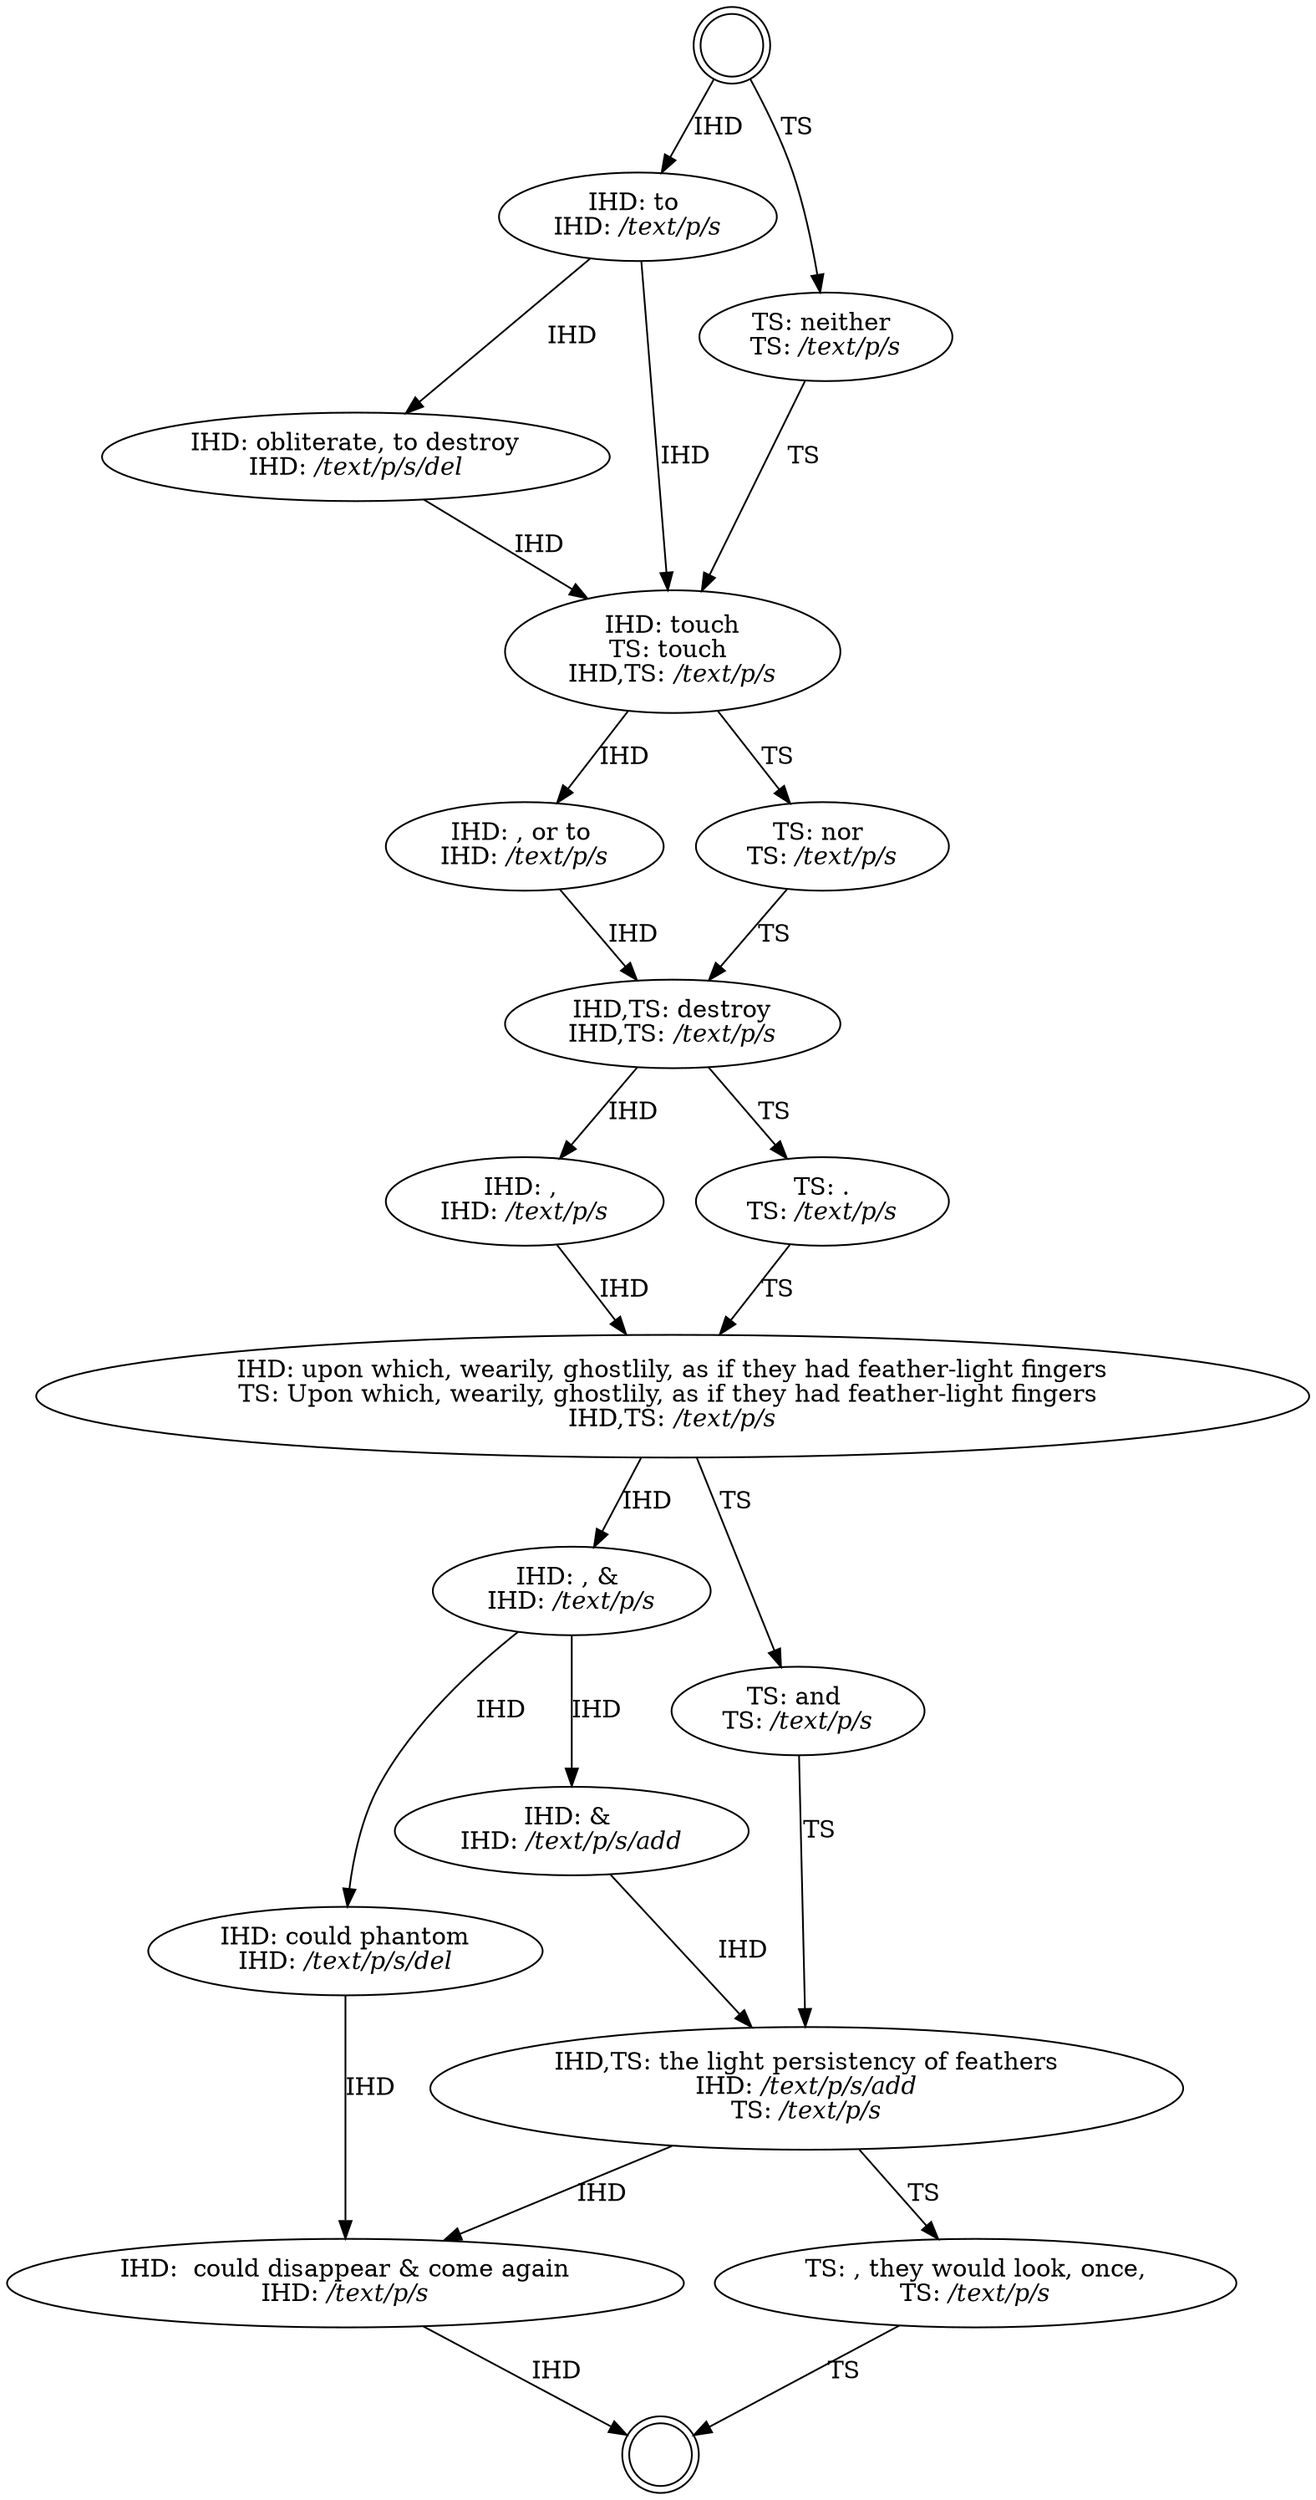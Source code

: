 digraph CollationGraph{
  labelloc=b

  t000 [label="";shape=doublecircle,rank=middle]
  t001 [label="";shape=doublecircle,rank=middle]

  t002 [label=<IHD: to&nbsp;<br/>IHD: <i>/text/p/s</i>>]
  t003 [label=<IHD,TS: destroy<br/>IHD,TS: <i>/text/p/s</i>>]
  t004 [label=<IHD: ,&nbsp;<br/>IHD: <i>/text/p/s</i>>]
  t005 [label=<IHD: upon&nbsp;which,&nbsp;wearily,&nbsp;ghostlily,&nbsp;as&nbsp;if&nbsp;they&nbsp;had&nbsp;feather-light&nbsp;fingers<br/>TS: Upon&nbsp;which,&nbsp;wearily,&nbsp;ghostlily,&nbsp;as&nbsp;if&nbsp;they&nbsp;had&nbsp;feather-light&nbsp;fingers&nbsp;<br/>IHD,TS: <i>/text/p/s</i>>]
  t006 [label=<IHD: obliterate,&nbsp;to&nbsp;destroy<br/>IHD: <i>/text/p/s/del</i>>]
  t007 [label=<IHD: ,&nbsp;&amp;&nbsp;<br/>IHD: <i>/text/p/s</i>>]
  t008 [label=<IHD: could&nbsp;phantom<br/>IHD: <i>/text/p/s/del</i>>]
  t009 [label=<IHD: &amp;&nbsp;<br/>IHD: <i>/text/p/s/add</i>>]
  t010 [label=<IHD,TS: the&nbsp;light&nbsp;persistency&nbsp;of&nbsp;feathers<br/>IHD: <i>/text/p/s/add</i><br/>TS: <i>/text/p/s</i><br/>>]
  t011 [label=<IHD: &nbsp;could&nbsp;disappear&nbsp;&amp;&nbsp;come&nbsp;again<br/>IHD: <i>/text/p/s</i>>]
  t013 [label=<IHD: touch<br/>TS: touch&nbsp;<br/>IHD,TS: <i>/text/p/s</i>>]
  t014 [label=<IHD: ,&nbsp;or&nbsp;to&nbsp;<br/>IHD: <i>/text/p/s</i>>]
  t015 [label=<TS: neither&nbsp;<br/>TS: <i>/text/p/s</i>>]
  t016 [label=<TS: and&nbsp;<br/>TS: <i>/text/p/s</i>>]
  t017 [label=<TS: ,&nbsp;they&nbsp;would&nbsp;look,&nbsp;once,<br/>TS: <i>/text/p/s</i>>]
  t018 [label=<TS: nor&nbsp;<br/>TS: <i>/text/p/s</i>>]
  t019 [label=<TS: .<br/>TS: <i>/text/p/s</i>>]

  t000->t002[label="IHD"]
  t000->t015[label="TS"]
  t002->t006[label="IHD"]
  t002->t013[label="IHD"]
  t003->t004[label="IHD"]
  t003->t019[label="TS"]
  t004->t005[label="IHD"]
  t005->t007[label="IHD"]
  t005->t016[label="TS"]
  t006->t013[label="IHD"]
  t007->t008[label="IHD"]
  t007->t009[label="IHD"]
  t008->t011[label="IHD"]
  t009->t010[label="IHD"]
  t010->t011[label="IHD"]
  t010->t017[label="TS"]
  t011->t001[label="IHD"]
  t013->t014[label="IHD"]
  t013->t018[label="TS"]
  t014->t003[label="IHD"]
  t015->t013[label="TS"]
  t016->t010[label="TS"]
  t017->t001[label="TS"]
  t018->t003[label="TS"]
  t019->t005[label="TS"]
}